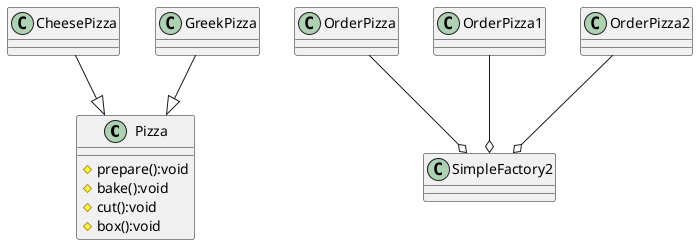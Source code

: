@startuml

class Pizza
class CheesePizza
class GreekPizza
class SimpleFactory2

CheesePizza --|> Pizza
GreekPizza --|> Pizza

OrderPizza --o SimpleFactory2
OrderPizza1 --o SimpleFactory2
OrderPizza2 --o SimpleFactory2

class Pizza {
    #prepare():void
    #bake():void
    #cut():void
    #box():void
}

@enduml